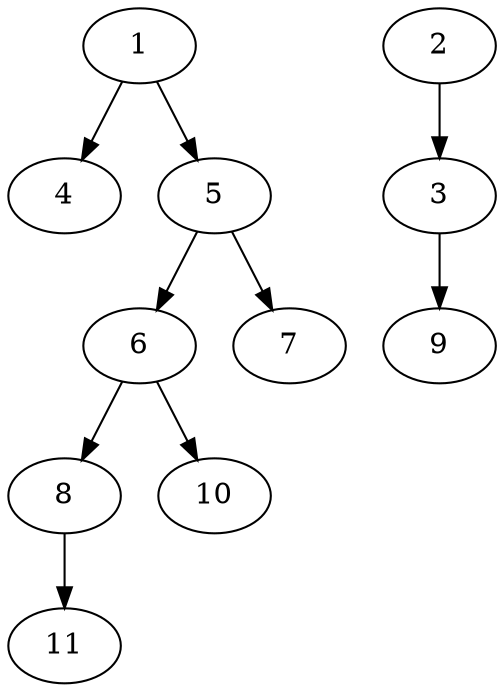 // DAG automatically generated by daggen at Fri May 24 12:58:12 2024
// daggen-master/daggen -n 11 --fat 0.5 --density 0.5 --regular 0.5 --jump 2 --minalpha 20 --maxalpha 50 --dot -o dags_dot_11/sim_2.dot 
digraph G {
  1 [size="176823594216", alpha="28.63"]
  1 -> 4 [size ="134217728"]
  1 -> 5 [size ="134217728"]
  2 [size="1073741824000", alpha="45.27"]
  2 -> 3 [size ="838860800"]
  3 [size="1923685018", alpha="49.51"]
  3 -> 9 [size ="75497472"]
  4 [size="1352560817757", alpha="22.71"]
  5 [size="265770228642", alpha="44.28"]
  5 -> 6 [size ="411041792"]
  5 -> 7 [size ="411041792"]
  6 [size="68719476736", alpha="26.47"]
  6 -> 8 [size ="134217728"]
  6 -> 10 [size ="134217728"]
  7 [size="734703967920", alpha="31.47"]
  8 [size="49315863153", alpha="34.55"]
  8 -> 11 [size ="75497472"]
  9 [size="28991029248", alpha="24.21"]
  10 [size="42595206428", alpha="26.94"]
  11 [size="1390685537", alpha="24.15"]
}

